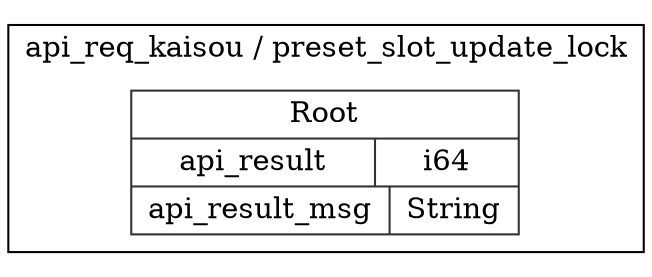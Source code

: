 digraph {
  rankdir=LR;
  subgraph cluster_0 {
    label="api_req_kaisou / preset_slot_update_lock";
    node [style="filled", color=white, style="solid", color=gray20];
    api_req_kaisou__preset_slot_update_lock__Root [label="<Root> Root  | { api_result | <api_result> i64 } | { api_result_msg | <api_result_msg> String }", shape=record];
  }
}
